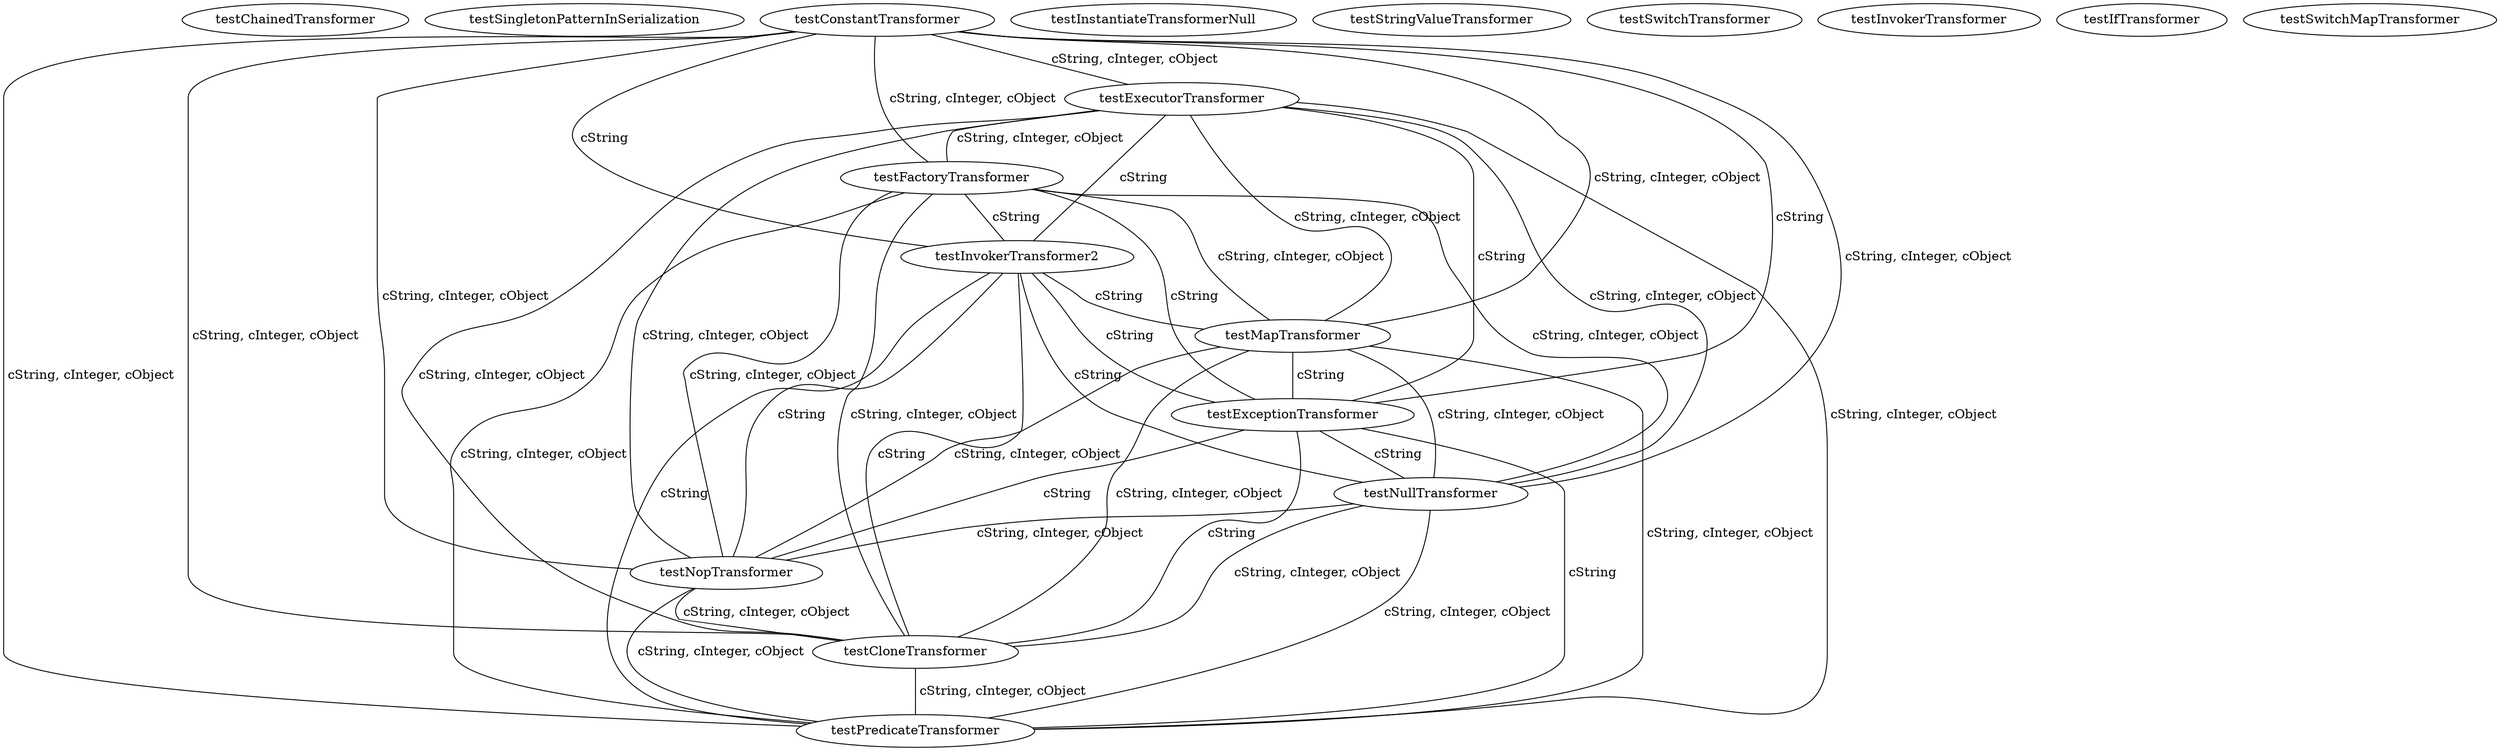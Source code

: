 digraph G {
testChainedTransformer;
testSingletonPatternInSerialization;
testConstantTransformer;
testExecutorTransformer;
testFactoryTransformer;
testInstantiateTransformerNull;
testStringValueTransformer;
testInvokerTransformer2;
testSwitchTransformer;
testMapTransformer;
testExceptionTransformer;
testNullTransformer;
testNopTransformer;
testCloneTransformer;
testInvokerTransformer;
testIfTransformer;
testPredicateTransformer;
testSwitchMapTransformer;
testConstantTransformer -> testExecutorTransformer [label=" cString, cInteger, cObject", dir=none];
testConstantTransformer -> testExceptionTransformer [label=" cString", dir=none];
testConstantTransformer -> testNullTransformer [label=" cString, cInteger, cObject", dir=none];
testConstantTransformer -> testNopTransformer [label=" cString, cInteger, cObject", dir=none];
testConstantTransformer -> testFactoryTransformer [label=" cString, cInteger, cObject", dir=none];
testConstantTransformer -> testInvokerTransformer2 [label=" cString", dir=none];
testConstantTransformer -> testCloneTransformer [label=" cString, cInteger, cObject", dir=none];
testConstantTransformer -> testMapTransformer [label=" cString, cInteger, cObject", dir=none];
testConstantTransformer -> testPredicateTransformer [label=" cString, cInteger, cObject", dir=none];
testExecutorTransformer -> testExceptionTransformer [label=" cString", dir=none];
testExecutorTransformer -> testNullTransformer [label=" cString, cInteger, cObject", dir=none];
testExecutorTransformer -> testNopTransformer [label=" cString, cInteger, cObject", dir=none];
testExecutorTransformer -> testFactoryTransformer [label=" cString, cInteger, cObject", dir=none];
testExecutorTransformer -> testInvokerTransformer2 [label=" cString", dir=none];
testExecutorTransformer -> testCloneTransformer [label=" cString, cInteger, cObject", dir=none];
testExecutorTransformer -> testMapTransformer [label=" cString, cInteger, cObject", dir=none];
testExecutorTransformer -> testPredicateTransformer [label=" cString, cInteger, cObject", dir=none];
testExceptionTransformer -> testNullTransformer [label=" cString", dir=none];
testExceptionTransformer -> testNopTransformer [label=" cString", dir=none];
testExceptionTransformer -> testCloneTransformer [label=" cString", dir=none];
testExceptionTransformer -> testPredicateTransformer [label=" cString", dir=none];
testNullTransformer -> testNopTransformer [label=" cString, cInteger, cObject", dir=none];
testNullTransformer -> testCloneTransformer [label=" cString, cInteger, cObject", dir=none];
testNullTransformer -> testPredicateTransformer [label=" cString, cInteger, cObject", dir=none];
testNopTransformer -> testCloneTransformer [label=" cString, cInteger, cObject", dir=none];
testNopTransformer -> testPredicateTransformer [label=" cString, cInteger, cObject", dir=none];
testFactoryTransformer -> testExceptionTransformer [label=" cString", dir=none];
testFactoryTransformer -> testNullTransformer [label=" cString, cInteger, cObject", dir=none];
testFactoryTransformer -> testNopTransformer [label=" cString, cInteger, cObject", dir=none];
testFactoryTransformer -> testInvokerTransformer2 [label=" cString", dir=none];
testFactoryTransformer -> testCloneTransformer [label=" cString, cInteger, cObject", dir=none];
testFactoryTransformer -> testMapTransformer [label=" cString, cInteger, cObject", dir=none];
testFactoryTransformer -> testPredicateTransformer [label=" cString, cInteger, cObject", dir=none];
testInvokerTransformer2 -> testExceptionTransformer [label=" cString", dir=none];
testInvokerTransformer2 -> testNullTransformer [label=" cString", dir=none];
testInvokerTransformer2 -> testNopTransformer [label=" cString", dir=none];
testInvokerTransformer2 -> testCloneTransformer [label=" cString", dir=none];
testInvokerTransformer2 -> testMapTransformer [label=" cString", dir=none];
testInvokerTransformer2 -> testPredicateTransformer [label=" cString", dir=none];
testCloneTransformer -> testPredicateTransformer [label=" cString, cInteger, cObject", dir=none];
testMapTransformer -> testExceptionTransformer [label=" cString", dir=none];
testMapTransformer -> testNullTransformer [label=" cString, cInteger, cObject", dir=none];
testMapTransformer -> testNopTransformer [label=" cString, cInteger, cObject", dir=none];
testMapTransformer -> testCloneTransformer [label=" cString, cInteger, cObject", dir=none];
testMapTransformer -> testPredicateTransformer [label=" cString, cInteger, cObject", dir=none];
}